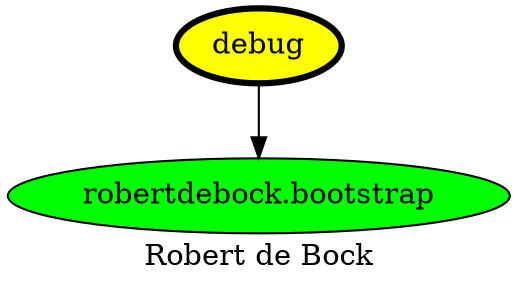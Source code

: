 digraph PhiloDilemma {
  label = "Robert de Bock" ;
  overlap=false
  {
    "debug" [fillcolor=yellow style=filled penwidth=3]
    "robertdebock.bootstrap" [fillcolor=green style=filled]
  }
  "debug" -> "robertdebock.bootstrap"
}
